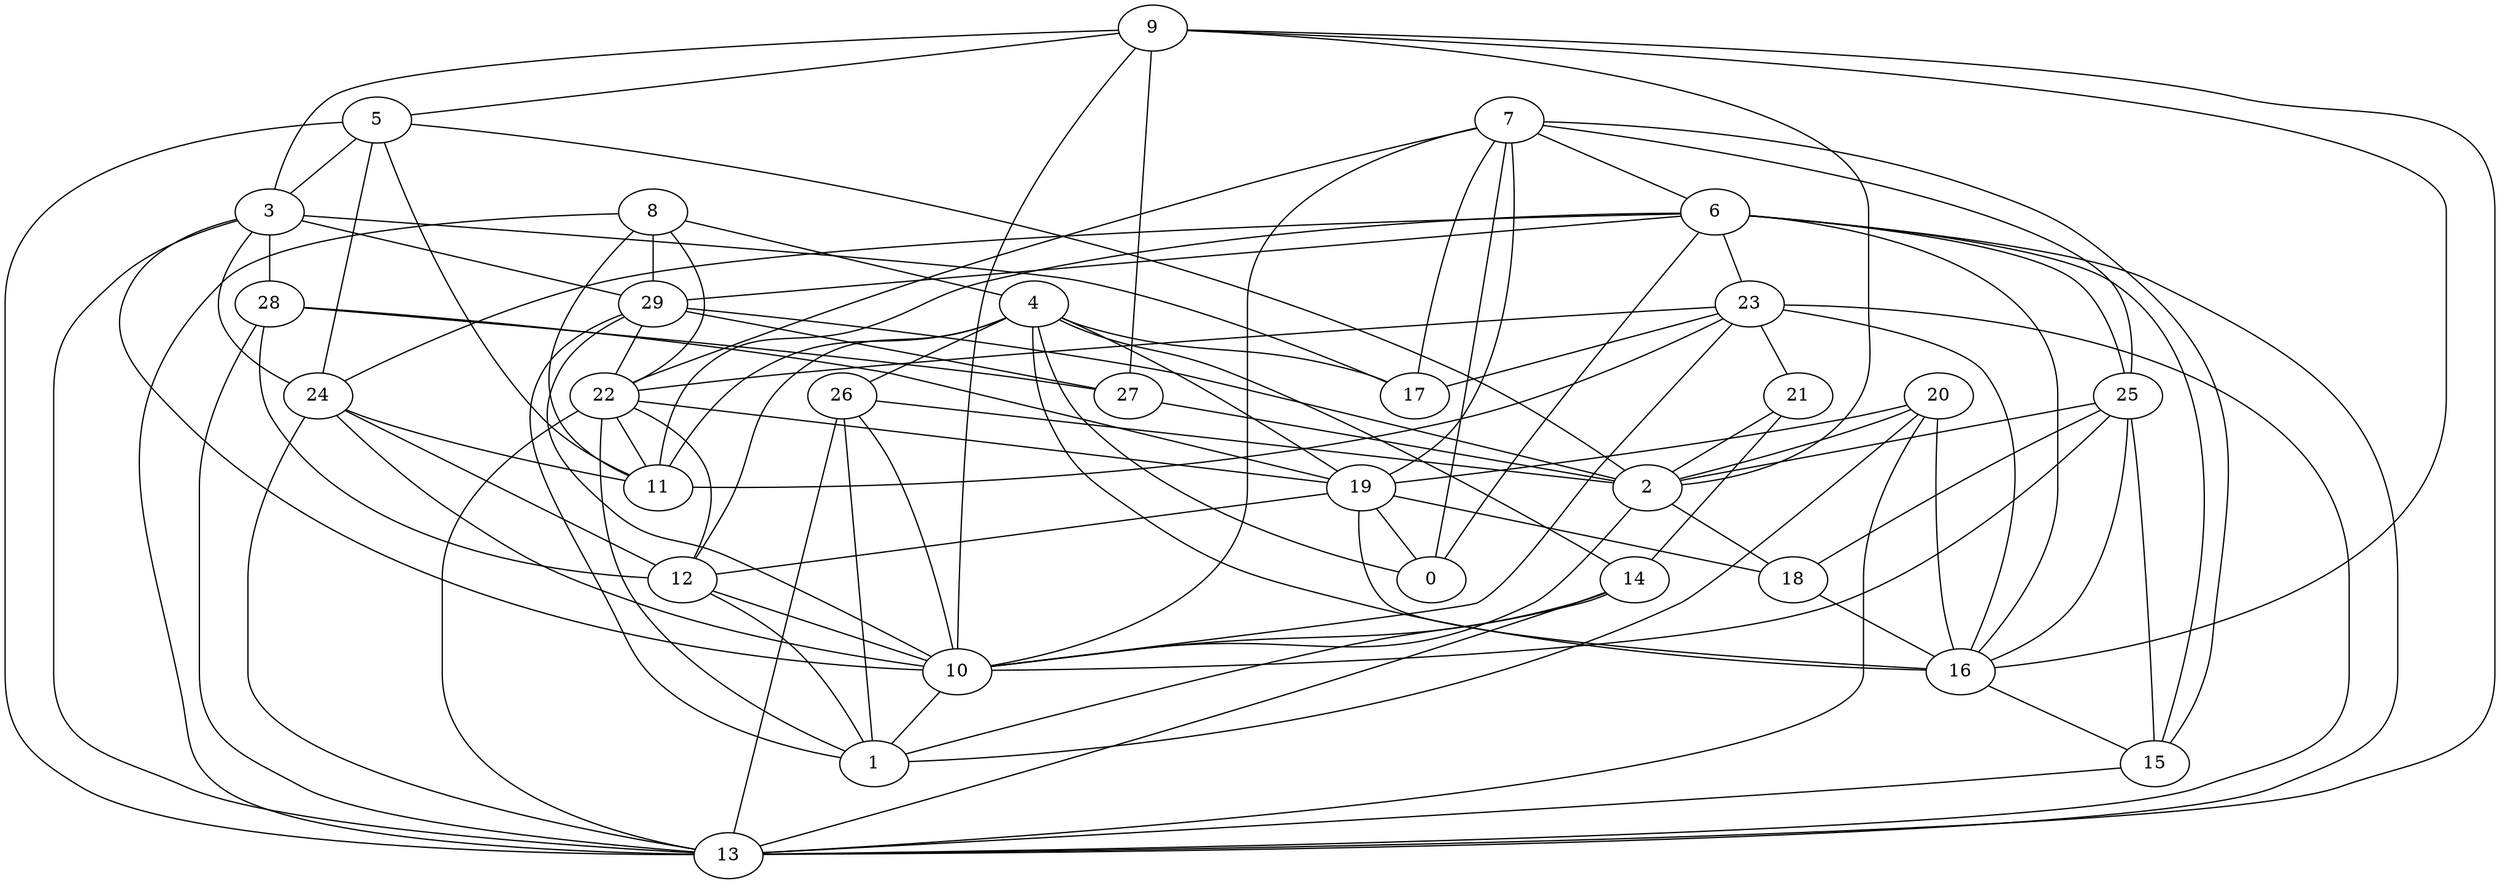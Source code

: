 digraph GG_graph {

subgraph G_graph {
edge [color = black]
"8" -> "22" [dir = none]
"8" -> "29" [dir = none]
"8" -> "11" [dir = none]
"8" -> "13" [dir = none]
"5" -> "11" [dir = none]
"5" -> "24" [dir = none]
"5" -> "3" [dir = none]
"5" -> "2" [dir = none]
"18" -> "16" [dir = none]
"19" -> "18" [dir = none]
"19" -> "0" [dir = none]
"19" -> "16" [dir = none]
"28" -> "19" [dir = none]
"28" -> "12" [dir = none]
"28" -> "27" [dir = none]
"27" -> "2" [dir = none]
"7" -> "22" [dir = none]
"7" -> "15" [dir = none]
"7" -> "10" [dir = none]
"7" -> "0" [dir = none]
"7" -> "6" [dir = none]
"7" -> "19" [dir = none]
"7" -> "25" [dir = none]
"10" -> "1" [dir = none]
"9" -> "27" [dir = none]
"9" -> "16" [dir = none]
"9" -> "13" [dir = none]
"9" -> "3" [dir = none]
"9" -> "5" [dir = none]
"9" -> "10" [dir = none]
"22" -> "11" [dir = none]
"22" -> "19" [dir = none]
"22" -> "1" [dir = none]
"22" -> "13" [dir = none]
"22" -> "12" [dir = none]
"20" -> "13" [dir = none]
"20" -> "19" [dir = none]
"20" -> "2" [dir = none]
"20" -> "1" [dir = none]
"20" -> "16" [dir = none]
"4" -> "14" [dir = none]
"4" -> "12" [dir = none]
"4" -> "19" [dir = none]
"4" -> "26" [dir = none]
"4" -> "17" [dir = none]
"4" -> "11" [dir = none]
"4" -> "16" [dir = none]
"15" -> "13" [dir = none]
"29" -> "27" [dir = none]
"29" -> "1" [dir = none]
"29" -> "2" [dir = none]
"21" -> "14" [dir = none]
"21" -> "2" [dir = none]
"23" -> "17" [dir = none]
"23" -> "10" [dir = none]
"23" -> "22" [dir = none]
"23" -> "21" [dir = none]
"23" -> "11" [dir = none]
"23" -> "13" [dir = none]
"23" -> "16" [dir = none]
"16" -> "15" [dir = none]
"6" -> "24" [dir = none]
"6" -> "11" [dir = none]
"6" -> "0" [dir = none]
"6" -> "29" [dir = none]
"3" -> "28" [dir = none]
"3" -> "17" [dir = none]
"3" -> "29" [dir = none]
"3" -> "10" [dir = none]
"3" -> "13" [dir = none]
"3" -> "24" [dir = none]
"12" -> "10" [dir = none]
"14" -> "1" [dir = none]
"14" -> "13" [dir = none]
"14" -> "10" [dir = none]
"26" -> "13" [dir = none]
"26" -> "2" [dir = none]
"26" -> "10" [dir = none]
"2" -> "18" [dir = none]
"2" -> "10" [dir = none]
"25" -> "16" [dir = none]
"25" -> "15" [dir = none]
"25" -> "10" [dir = none]
"25" -> "2" [dir = none]
"24" -> "13" [dir = none]
"24" -> "12" [dir = none]
"24" -> "11" [dir = none]
"5" -> "13" [dir = none]
"26" -> "1" [dir = none]
"7" -> "17" [dir = none]
"29" -> "10" [dir = none]
"6" -> "23" [dir = none]
"9" -> "2" [dir = none]
"19" -> "12" [dir = none]
"28" -> "13" [dir = none]
"4" -> "0" [dir = none]
"24" -> "10" [dir = none]
"6" -> "25" [dir = none]
"12" -> "1" [dir = none]
"29" -> "22" [dir = none]
"6" -> "13" [dir = none]
"25" -> "18" [dir = none]
"6" -> "16" [dir = none]
"6" -> "15" [dir = none]
"8" -> "4" [dir = none]
}

}
